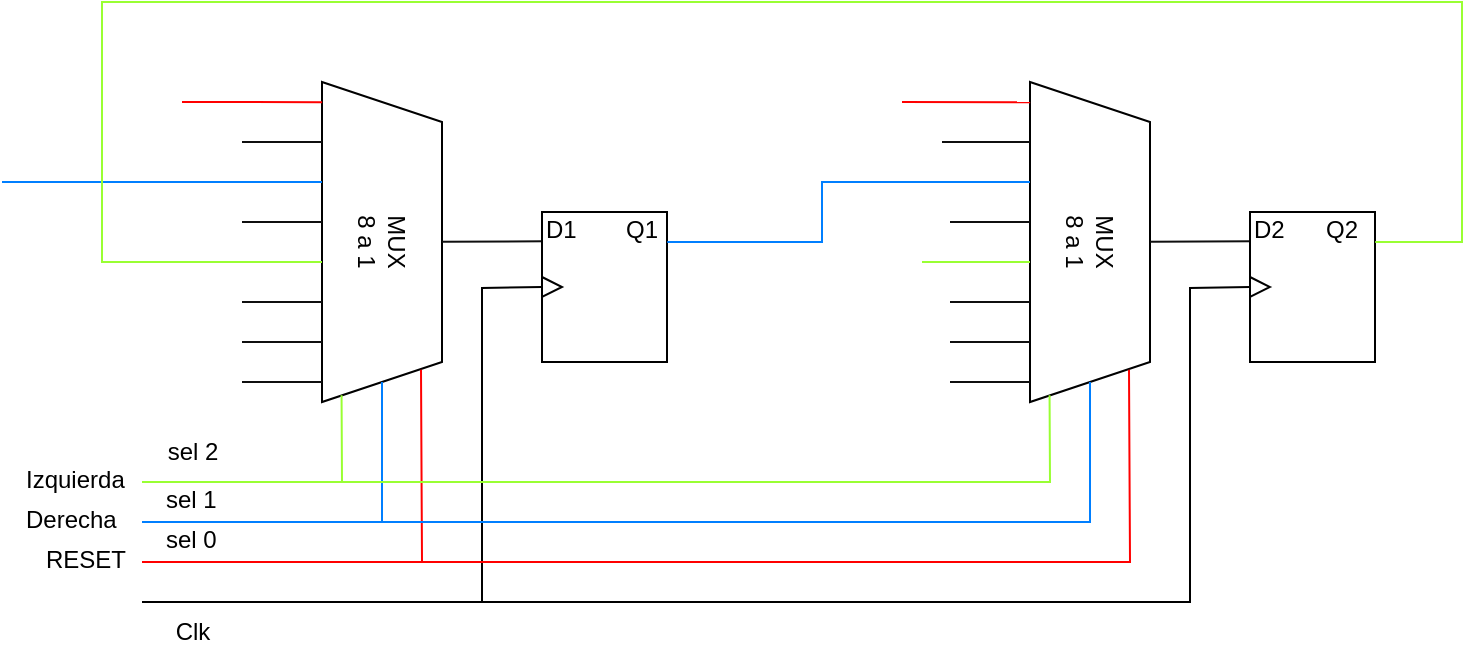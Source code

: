 <mxfile version="21.3.6" type="device">
  <diagram name="Página-1" id="30-rEjC_GcisaVwthBQx">
    <mxGraphModel dx="1304" dy="704" grid="1" gridSize="10" guides="1" tooltips="1" connect="1" arrows="1" fold="1" page="1" pageScale="1" pageWidth="827" pageHeight="1169" math="0" shadow="0">
      <root>
        <mxCell id="0" />
        <mxCell id="1" parent="0" />
        <mxCell id="TEfpkvqrKe-TD6mFksQv-2" value="&lt;div&gt;MUX&lt;/div&gt;&lt;div&gt;8 a 1&lt;br&gt;&lt;/div&gt;" style="shape=trapezoid;perimeter=trapezoidPerimeter;whiteSpace=wrap;html=1;fixedSize=1;rotation=90;" vertex="1" parent="1">
          <mxGeometry x="140" y="410" width="160" height="60" as="geometry" />
        </mxCell>
        <mxCell id="TEfpkvqrKe-TD6mFksQv-3" value="" style="endArrow=none;html=1;rounded=0;fillColor=#f5f5f5;strokeColor=#007FFF;" edge="1" parent="1" target="TEfpkvqrKe-TD6mFksQv-2">
          <mxGeometry width="50" height="50" relative="1" as="geometry">
            <mxPoint x="100" y="580" as="sourcePoint" />
            <mxPoint x="230" y="550" as="targetPoint" />
            <Array as="points">
              <mxPoint x="220" y="580" />
            </Array>
          </mxGeometry>
        </mxCell>
        <mxCell id="TEfpkvqrKe-TD6mFksQv-6" value="" style="endArrow=none;html=1;rounded=0;entryX=0.899;entryY=0.175;entryDx=0;entryDy=0;entryPerimeter=0;fillColor=#f5f5f5;strokeColor=#FF0000;" edge="1" parent="1" target="TEfpkvqrKe-TD6mFksQv-2">
          <mxGeometry width="50" height="50" relative="1" as="geometry">
            <mxPoint x="100" y="600" as="sourcePoint" />
            <mxPoint x="240" y="510" as="targetPoint" />
            <Array as="points">
              <mxPoint x="240" y="600" />
            </Array>
          </mxGeometry>
        </mxCell>
        <mxCell id="TEfpkvqrKe-TD6mFksQv-7" value="" style="endArrow=none;html=1;rounded=0;entryX=0.979;entryY=0.837;entryDx=0;entryDy=0;entryPerimeter=0;fillColor=#f5f5f5;strokeColor=#99FF33;" edge="1" parent="1" target="TEfpkvqrKe-TD6mFksQv-2">
          <mxGeometry width="50" height="50" relative="1" as="geometry">
            <mxPoint x="100" y="560" as="sourcePoint" />
            <mxPoint x="200" y="510" as="targetPoint" />
            <Array as="points">
              <mxPoint x="200" y="560" />
            </Array>
          </mxGeometry>
        </mxCell>
        <mxCell id="TEfpkvqrKe-TD6mFksQv-9" value="" style="endArrow=none;html=1;rounded=0;entryX=0.063;entryY=0.999;entryDx=0;entryDy=0;entryPerimeter=0;strokeColor=#FF0000;" edge="1" parent="1" target="TEfpkvqrKe-TD6mFksQv-2">
          <mxGeometry width="50" height="50" relative="1" as="geometry">
            <mxPoint x="120" y="370" as="sourcePoint" />
            <mxPoint x="180" y="450" as="targetPoint" />
          </mxGeometry>
        </mxCell>
        <mxCell id="TEfpkvqrKe-TD6mFksQv-10" value="" style="endArrow=none;html=1;rounded=0;entryX=0.063;entryY=0.999;entryDx=0;entryDy=0;entryPerimeter=0;strokeColor=#0F0F0F;" edge="1" parent="1">
          <mxGeometry width="50" height="50" relative="1" as="geometry">
            <mxPoint x="150" y="390" as="sourcePoint" />
            <mxPoint x="190" y="390" as="targetPoint" />
          </mxGeometry>
        </mxCell>
        <mxCell id="TEfpkvqrKe-TD6mFksQv-11" value="" style="endArrow=none;html=1;rounded=0;entryX=0.063;entryY=0.999;entryDx=0;entryDy=0;entryPerimeter=0;strokeColor=#007FFF;" edge="1" parent="1">
          <mxGeometry width="50" height="50" relative="1" as="geometry">
            <mxPoint x="30" y="410" as="sourcePoint" />
            <mxPoint x="190" y="410" as="targetPoint" />
          </mxGeometry>
        </mxCell>
        <mxCell id="TEfpkvqrKe-TD6mFksQv-12" value="" style="endArrow=none;html=1;rounded=0;entryX=0.063;entryY=0.999;entryDx=0;entryDy=0;entryPerimeter=0;strokeColor=#0F0F0F;" edge="1" parent="1">
          <mxGeometry width="50" height="50" relative="1" as="geometry">
            <mxPoint x="150" y="430" as="sourcePoint" />
            <mxPoint x="190" y="430" as="targetPoint" />
          </mxGeometry>
        </mxCell>
        <mxCell id="TEfpkvqrKe-TD6mFksQv-13" value="" style="endArrow=none;html=1;rounded=0;entryX=0.063;entryY=0.999;entryDx=0;entryDy=0;entryPerimeter=0;strokeColor=#99FF33;" edge="1" parent="1">
          <mxGeometry width="50" height="50" relative="1" as="geometry">
            <mxPoint x="150" y="450" as="sourcePoint" />
            <mxPoint x="190" y="450" as="targetPoint" />
          </mxGeometry>
        </mxCell>
        <mxCell id="TEfpkvqrKe-TD6mFksQv-14" value="" style="endArrow=none;html=1;rounded=0;entryX=0.063;entryY=0.999;entryDx=0;entryDy=0;entryPerimeter=0;strokeColor=#0F0F0F;" edge="1" parent="1">
          <mxGeometry width="50" height="50" relative="1" as="geometry">
            <mxPoint x="150" y="470" as="sourcePoint" />
            <mxPoint x="190" y="470" as="targetPoint" />
          </mxGeometry>
        </mxCell>
        <mxCell id="TEfpkvqrKe-TD6mFksQv-15" value="" style="endArrow=none;html=1;rounded=0;entryX=0.063;entryY=0.999;entryDx=0;entryDy=0;entryPerimeter=0;strokeColor=#0F0F0F;" edge="1" parent="1">
          <mxGeometry width="50" height="50" relative="1" as="geometry">
            <mxPoint x="150" y="490" as="sourcePoint" />
            <mxPoint x="190" y="490" as="targetPoint" />
          </mxGeometry>
        </mxCell>
        <mxCell id="TEfpkvqrKe-TD6mFksQv-16" value="" style="endArrow=none;html=1;rounded=0;entryX=0.063;entryY=0.999;entryDx=0;entryDy=0;entryPerimeter=0;strokeColor=#0F0F0F;" edge="1" parent="1">
          <mxGeometry width="50" height="50" relative="1" as="geometry">
            <mxPoint x="150" y="510" as="sourcePoint" />
            <mxPoint x="190" y="510" as="targetPoint" />
          </mxGeometry>
        </mxCell>
        <mxCell id="TEfpkvqrKe-TD6mFksQv-17" value="" style="endArrow=none;html=1;rounded=0;entryX=0.195;entryY=0.979;entryDx=0;entryDy=0;entryPerimeter=0;strokeColor=#0F0F0F;" edge="1" parent="1" target="TEfpkvqrKe-TD6mFksQv-23">
          <mxGeometry width="50" height="50" relative="1" as="geometry">
            <mxPoint x="250" y="439.85" as="sourcePoint" />
            <mxPoint x="290" y="439.85" as="targetPoint" />
          </mxGeometry>
        </mxCell>
        <mxCell id="TEfpkvqrKe-TD6mFksQv-23" value="" style="rounded=0;whiteSpace=wrap;html=1;rotation=90;" vertex="1" parent="1">
          <mxGeometry x="293.75" y="431.25" width="75" height="62.5" as="geometry" />
        </mxCell>
        <mxCell id="TEfpkvqrKe-TD6mFksQv-24" value="" style="triangle;whiteSpace=wrap;html=1;" vertex="1" parent="1">
          <mxGeometry x="300" y="457.5" width="10" height="10" as="geometry" />
        </mxCell>
        <mxCell id="TEfpkvqrKe-TD6mFksQv-27" value="" style="endArrow=none;html=1;rounded=0;entryX=0.2;entryY=-0.002;entryDx=0;entryDy=0;entryPerimeter=0;strokeColor=#007FFF;" edge="1" parent="1" target="TEfpkvqrKe-TD6mFksQv-23">
          <mxGeometry width="50" height="50" relative="1" as="geometry">
            <mxPoint x="500" y="410" as="sourcePoint" />
            <mxPoint x="380" y="430" as="targetPoint" />
            <Array as="points">
              <mxPoint x="440" y="410" />
              <mxPoint x="440" y="440" />
            </Array>
          </mxGeometry>
        </mxCell>
        <mxCell id="TEfpkvqrKe-TD6mFksQv-28" value="" style="endArrow=none;html=1;rounded=0;entryX=0;entryY=0.5;entryDx=0;entryDy=0;" edge="1" parent="1" target="TEfpkvqrKe-TD6mFksQv-24">
          <mxGeometry width="50" height="50" relative="1" as="geometry">
            <mxPoint x="100" y="620" as="sourcePoint" />
            <mxPoint x="320" y="470" as="targetPoint" />
            <Array as="points">
              <mxPoint x="270" y="620" />
              <mxPoint x="270" y="463" />
            </Array>
          </mxGeometry>
        </mxCell>
        <mxCell id="TEfpkvqrKe-TD6mFksQv-29" value="sel 2" style="text;html=1;align=center;verticalAlign=middle;resizable=0;points=[];autosize=1;strokeColor=none;fillColor=none;" vertex="1" parent="1">
          <mxGeometry x="100" y="530" width="50" height="30" as="geometry" />
        </mxCell>
        <mxCell id="TEfpkvqrKe-TD6mFksQv-30" value="&lt;div&gt;Clk&lt;/div&gt;" style="text;html=1;align=center;verticalAlign=middle;resizable=0;points=[];autosize=1;strokeColor=none;fillColor=none;" vertex="1" parent="1">
          <mxGeometry x="105" y="620" width="40" height="30" as="geometry" />
        </mxCell>
        <mxCell id="TEfpkvqrKe-TD6mFksQv-32" value="sel 1" style="text;whiteSpace=wrap;html=1;" vertex="1" parent="1">
          <mxGeometry x="110" y="555" width="30" height="20" as="geometry" />
        </mxCell>
        <mxCell id="TEfpkvqrKe-TD6mFksQv-33" value="RESET" style="text;whiteSpace=wrap;html=1;" vertex="1" parent="1">
          <mxGeometry x="50" y="585" width="30" height="20" as="geometry" />
        </mxCell>
        <mxCell id="TEfpkvqrKe-TD6mFksQv-34" value="D1" style="text;whiteSpace=wrap;html=1;" vertex="1" parent="1">
          <mxGeometry x="300" y="420" width="30" height="20" as="geometry" />
        </mxCell>
        <mxCell id="TEfpkvqrKe-TD6mFksQv-35" value="Q1" style="text;whiteSpace=wrap;html=1;" vertex="1" parent="1">
          <mxGeometry x="340" y="420" width="20" height="20" as="geometry" />
        </mxCell>
        <mxCell id="TEfpkvqrKe-TD6mFksQv-37" value="&lt;div&gt;MUX&lt;/div&gt;&lt;div&gt;8 a 1&lt;br&gt;&lt;/div&gt;" style="shape=trapezoid;perimeter=trapezoidPerimeter;whiteSpace=wrap;html=1;fixedSize=1;rotation=90;" vertex="1" parent="1">
          <mxGeometry x="494" y="410" width="160" height="60" as="geometry" />
        </mxCell>
        <mxCell id="TEfpkvqrKe-TD6mFksQv-38" value="" style="endArrow=none;html=1;rounded=0;fillColor=#f5f5f5;strokeColor=#007FFF;" edge="1" parent="1" target="TEfpkvqrKe-TD6mFksQv-37">
          <mxGeometry width="50" height="50" relative="1" as="geometry">
            <mxPoint x="220" y="580" as="sourcePoint" />
            <mxPoint x="584" y="550" as="targetPoint" />
            <Array as="points">
              <mxPoint x="574" y="580" />
            </Array>
          </mxGeometry>
        </mxCell>
        <mxCell id="TEfpkvqrKe-TD6mFksQv-39" value="" style="endArrow=none;html=1;rounded=0;entryX=0.899;entryY=0.175;entryDx=0;entryDy=0;entryPerimeter=0;fillColor=#f5f5f5;strokeColor=#FF0000;" edge="1" parent="1" target="TEfpkvqrKe-TD6mFksQv-37">
          <mxGeometry width="50" height="50" relative="1" as="geometry">
            <mxPoint x="240" y="600" as="sourcePoint" />
            <mxPoint x="594" y="510" as="targetPoint" />
            <Array as="points">
              <mxPoint x="594" y="600" />
            </Array>
          </mxGeometry>
        </mxCell>
        <mxCell id="TEfpkvqrKe-TD6mFksQv-40" value="" style="endArrow=none;html=1;rounded=0;entryX=0.979;entryY=0.837;entryDx=0;entryDy=0;entryPerimeter=0;fillColor=#f5f5f5;strokeColor=#99FF33;" edge="1" parent="1" target="TEfpkvqrKe-TD6mFksQv-37">
          <mxGeometry width="50" height="50" relative="1" as="geometry">
            <mxPoint x="200" y="560" as="sourcePoint" />
            <mxPoint x="554" y="510" as="targetPoint" />
            <Array as="points">
              <mxPoint x="554" y="560" />
            </Array>
          </mxGeometry>
        </mxCell>
        <mxCell id="TEfpkvqrKe-TD6mFksQv-41" value="" style="endArrow=none;html=1;rounded=0;entryX=0.063;entryY=0.999;entryDx=0;entryDy=0;entryPerimeter=0;strokeColor=#FF0000;" edge="1" parent="1" target="TEfpkvqrKe-TD6mFksQv-37">
          <mxGeometry width="50" height="50" relative="1" as="geometry">
            <mxPoint x="480" y="370" as="sourcePoint" />
            <mxPoint x="534" y="450" as="targetPoint" />
          </mxGeometry>
        </mxCell>
        <mxCell id="TEfpkvqrKe-TD6mFksQv-42" value="" style="endArrow=none;html=1;rounded=0;entryX=0.063;entryY=0.999;entryDx=0;entryDy=0;entryPerimeter=0;strokeColor=#0F0F0F;" edge="1" parent="1">
          <mxGeometry width="50" height="50" relative="1" as="geometry">
            <mxPoint x="500" y="390" as="sourcePoint" />
            <mxPoint x="544" y="390" as="targetPoint" />
          </mxGeometry>
        </mxCell>
        <mxCell id="TEfpkvqrKe-TD6mFksQv-43" value="" style="endArrow=none;html=1;rounded=0;entryX=0.063;entryY=0.999;entryDx=0;entryDy=0;entryPerimeter=0;strokeColor=#007FFF;" edge="1" parent="1">
          <mxGeometry width="50" height="50" relative="1" as="geometry">
            <mxPoint x="500" y="410" as="sourcePoint" />
            <mxPoint x="544" y="410" as="targetPoint" />
          </mxGeometry>
        </mxCell>
        <mxCell id="TEfpkvqrKe-TD6mFksQv-44" value="" style="endArrow=none;html=1;rounded=0;entryX=0.063;entryY=0.999;entryDx=0;entryDy=0;entryPerimeter=0;strokeColor=#0F0F0F;" edge="1" parent="1">
          <mxGeometry width="50" height="50" relative="1" as="geometry">
            <mxPoint x="504" y="430" as="sourcePoint" />
            <mxPoint x="544" y="430" as="targetPoint" />
          </mxGeometry>
        </mxCell>
        <mxCell id="TEfpkvqrKe-TD6mFksQv-45" value="" style="endArrow=none;html=1;rounded=0;entryX=0.063;entryY=0.999;entryDx=0;entryDy=0;entryPerimeter=0;strokeColor=#99FF33;" edge="1" parent="1">
          <mxGeometry width="50" height="50" relative="1" as="geometry">
            <mxPoint x="490" y="450" as="sourcePoint" />
            <mxPoint x="544" y="450" as="targetPoint" />
          </mxGeometry>
        </mxCell>
        <mxCell id="TEfpkvqrKe-TD6mFksQv-46" value="" style="endArrow=none;html=1;rounded=0;entryX=0.063;entryY=0.999;entryDx=0;entryDy=0;entryPerimeter=0;strokeColor=#0F0F0F;" edge="1" parent="1">
          <mxGeometry width="50" height="50" relative="1" as="geometry">
            <mxPoint x="504" y="470" as="sourcePoint" />
            <mxPoint x="544" y="470" as="targetPoint" />
          </mxGeometry>
        </mxCell>
        <mxCell id="TEfpkvqrKe-TD6mFksQv-47" value="" style="endArrow=none;html=1;rounded=0;entryX=0.063;entryY=0.999;entryDx=0;entryDy=0;entryPerimeter=0;strokeColor=#0F0F0F;" edge="1" parent="1">
          <mxGeometry width="50" height="50" relative="1" as="geometry">
            <mxPoint x="504" y="490" as="sourcePoint" />
            <mxPoint x="544" y="490" as="targetPoint" />
          </mxGeometry>
        </mxCell>
        <mxCell id="TEfpkvqrKe-TD6mFksQv-48" value="" style="endArrow=none;html=1;rounded=0;entryX=0.063;entryY=0.999;entryDx=0;entryDy=0;entryPerimeter=0;strokeColor=#0F0F0F;" edge="1" parent="1">
          <mxGeometry width="50" height="50" relative="1" as="geometry">
            <mxPoint x="504" y="510" as="sourcePoint" />
            <mxPoint x="544" y="510" as="targetPoint" />
          </mxGeometry>
        </mxCell>
        <mxCell id="TEfpkvqrKe-TD6mFksQv-49" value="" style="endArrow=none;html=1;rounded=0;entryX=0.195;entryY=0.979;entryDx=0;entryDy=0;entryPerimeter=0;strokeColor=#0F0F0F;" edge="1" parent="1" target="TEfpkvqrKe-TD6mFksQv-50">
          <mxGeometry width="50" height="50" relative="1" as="geometry">
            <mxPoint x="604" y="439.85" as="sourcePoint" />
            <mxPoint x="644" y="439.85" as="targetPoint" />
          </mxGeometry>
        </mxCell>
        <mxCell id="TEfpkvqrKe-TD6mFksQv-50" value="" style="rounded=0;whiteSpace=wrap;html=1;rotation=90;" vertex="1" parent="1">
          <mxGeometry x="647.75" y="431.25" width="75" height="62.5" as="geometry" />
        </mxCell>
        <mxCell id="TEfpkvqrKe-TD6mFksQv-51" value="" style="triangle;whiteSpace=wrap;html=1;" vertex="1" parent="1">
          <mxGeometry x="654" y="457.5" width="10" height="10" as="geometry" />
        </mxCell>
        <mxCell id="TEfpkvqrKe-TD6mFksQv-52" value="" style="endArrow=none;html=1;rounded=0;entryX=0.2;entryY=-0.002;entryDx=0;entryDy=0;entryPerimeter=0;strokeColor=#99FF33;" edge="1" parent="1" target="TEfpkvqrKe-TD6mFksQv-50">
          <mxGeometry width="50" height="50" relative="1" as="geometry">
            <mxPoint x="150" y="450" as="sourcePoint" />
            <mxPoint x="734" y="430" as="targetPoint" />
            <Array as="points">
              <mxPoint x="80" y="450" />
              <mxPoint x="80" y="320" />
              <mxPoint x="760" y="320" />
              <mxPoint x="760" y="440" />
            </Array>
          </mxGeometry>
        </mxCell>
        <mxCell id="TEfpkvqrKe-TD6mFksQv-53" value="" style="endArrow=none;html=1;rounded=0;entryX=0;entryY=0.5;entryDx=0;entryDy=0;" edge="1" parent="1" target="TEfpkvqrKe-TD6mFksQv-51">
          <mxGeometry width="50" height="50" relative="1" as="geometry">
            <mxPoint x="270" y="620" as="sourcePoint" />
            <mxPoint x="674" y="470" as="targetPoint" />
            <Array as="points">
              <mxPoint x="624" y="620" />
              <mxPoint x="624" y="463" />
            </Array>
          </mxGeometry>
        </mxCell>
        <mxCell id="TEfpkvqrKe-TD6mFksQv-58" value="D2" style="text;whiteSpace=wrap;html=1;" vertex="1" parent="1">
          <mxGeometry x="654" y="420" width="30" height="20" as="geometry" />
        </mxCell>
        <mxCell id="TEfpkvqrKe-TD6mFksQv-59" value="Q2" style="text;whiteSpace=wrap;html=1;" vertex="1" parent="1">
          <mxGeometry x="690" y="420" width="20" height="20" as="geometry" />
        </mxCell>
        <mxCell id="TEfpkvqrKe-TD6mFksQv-60" value="sel 0 " style="text;whiteSpace=wrap;html=1;" vertex="1" parent="1">
          <mxGeometry x="110" y="575" width="30" height="20" as="geometry" />
        </mxCell>
        <mxCell id="TEfpkvqrKe-TD6mFksQv-61" value="Derecha" style="text;whiteSpace=wrap;html=1;" vertex="1" parent="1">
          <mxGeometry x="40" y="565" width="30" height="20" as="geometry" />
        </mxCell>
        <mxCell id="TEfpkvqrKe-TD6mFksQv-62" value="Izquierda" style="text;whiteSpace=wrap;html=1;" vertex="1" parent="1">
          <mxGeometry x="40" y="545" width="30" height="20" as="geometry" />
        </mxCell>
      </root>
    </mxGraphModel>
  </diagram>
</mxfile>
